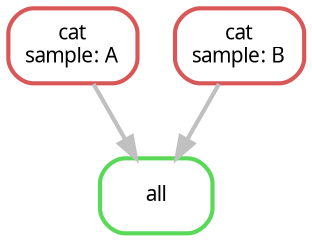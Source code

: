 digraph snakemake_dag {
    graph[bgcolor=white, margin=0];
    node[shape=box, style=rounded, fontname=sans,                 fontsize=10, penwidth=2];
    edge[penwidth=2, color=grey];
	0[label = "all", color = "0.33 0.6 0.85", style="rounded"];
	1[label = "cat\nsample: A", color = "0.00 0.6 0.85", style="rounded"];
	2[label = "cat\nsample: B", color = "0.00 0.6 0.85", style="rounded"];
	1 -> 0
	2 -> 0
}            
